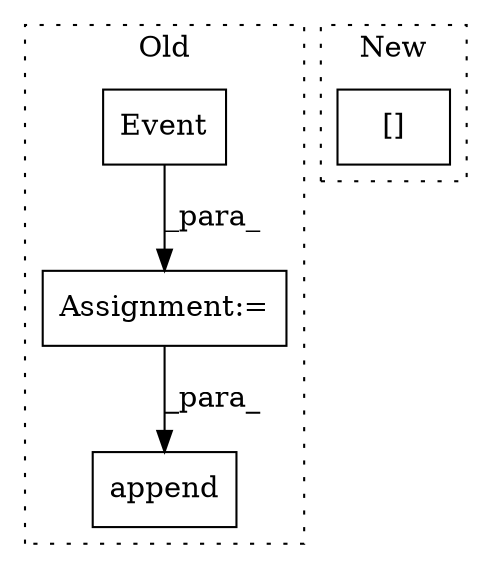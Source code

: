 digraph G {
subgraph cluster0 {
1 [label="Event" a="32" s="8932,8942" l="6,1" shape="box"];
3 [label="Assignment:=" a="7" s="8920" l="1" shape="box"];
4 [label="append" a="32" s="8984,8996" l="7,1" shape="box"];
label = "Old";
style="dotted";
}
subgraph cluster1 {
2 [label="[]" a="2" s="8299,8311" l="8,1" shape="box"];
label = "New";
style="dotted";
}
1 -> 3 [label="_para_"];
3 -> 4 [label="_para_"];
}